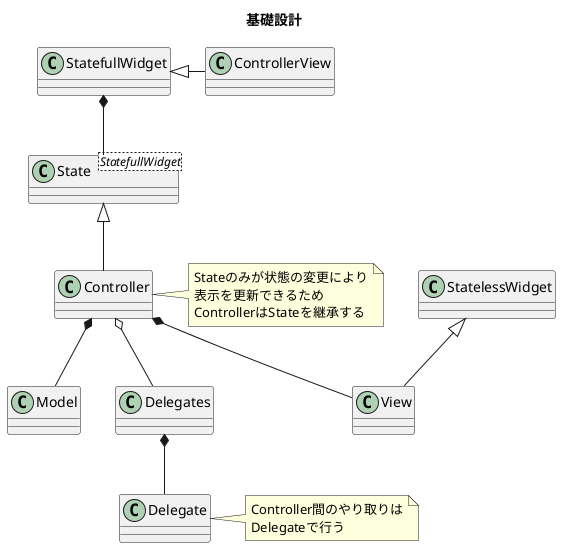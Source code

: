 @startuml

title 基礎設計

class StatelessWidget
class StatefullWidget
class State<StatefullWidget>
class Model
class View
class Controller
class ControllerView
class Delegate
class Delegates

StatelessWidget <|-- View
StatefullWidget <|- ControllerView
StatefullWidget *-- State
State <|-- Controller
Controller *-- Model
Controller *-- View
Delegates *-- Delegate
Controller o-- Delegates

note right of Controller
  Stateのみが状態の変更により
  表示を更新できるため
  ControllerはStateを継承する
end note

note right of Delegate
  Controller間のやり取りは
  Delegateで行う
end note

@enduml
